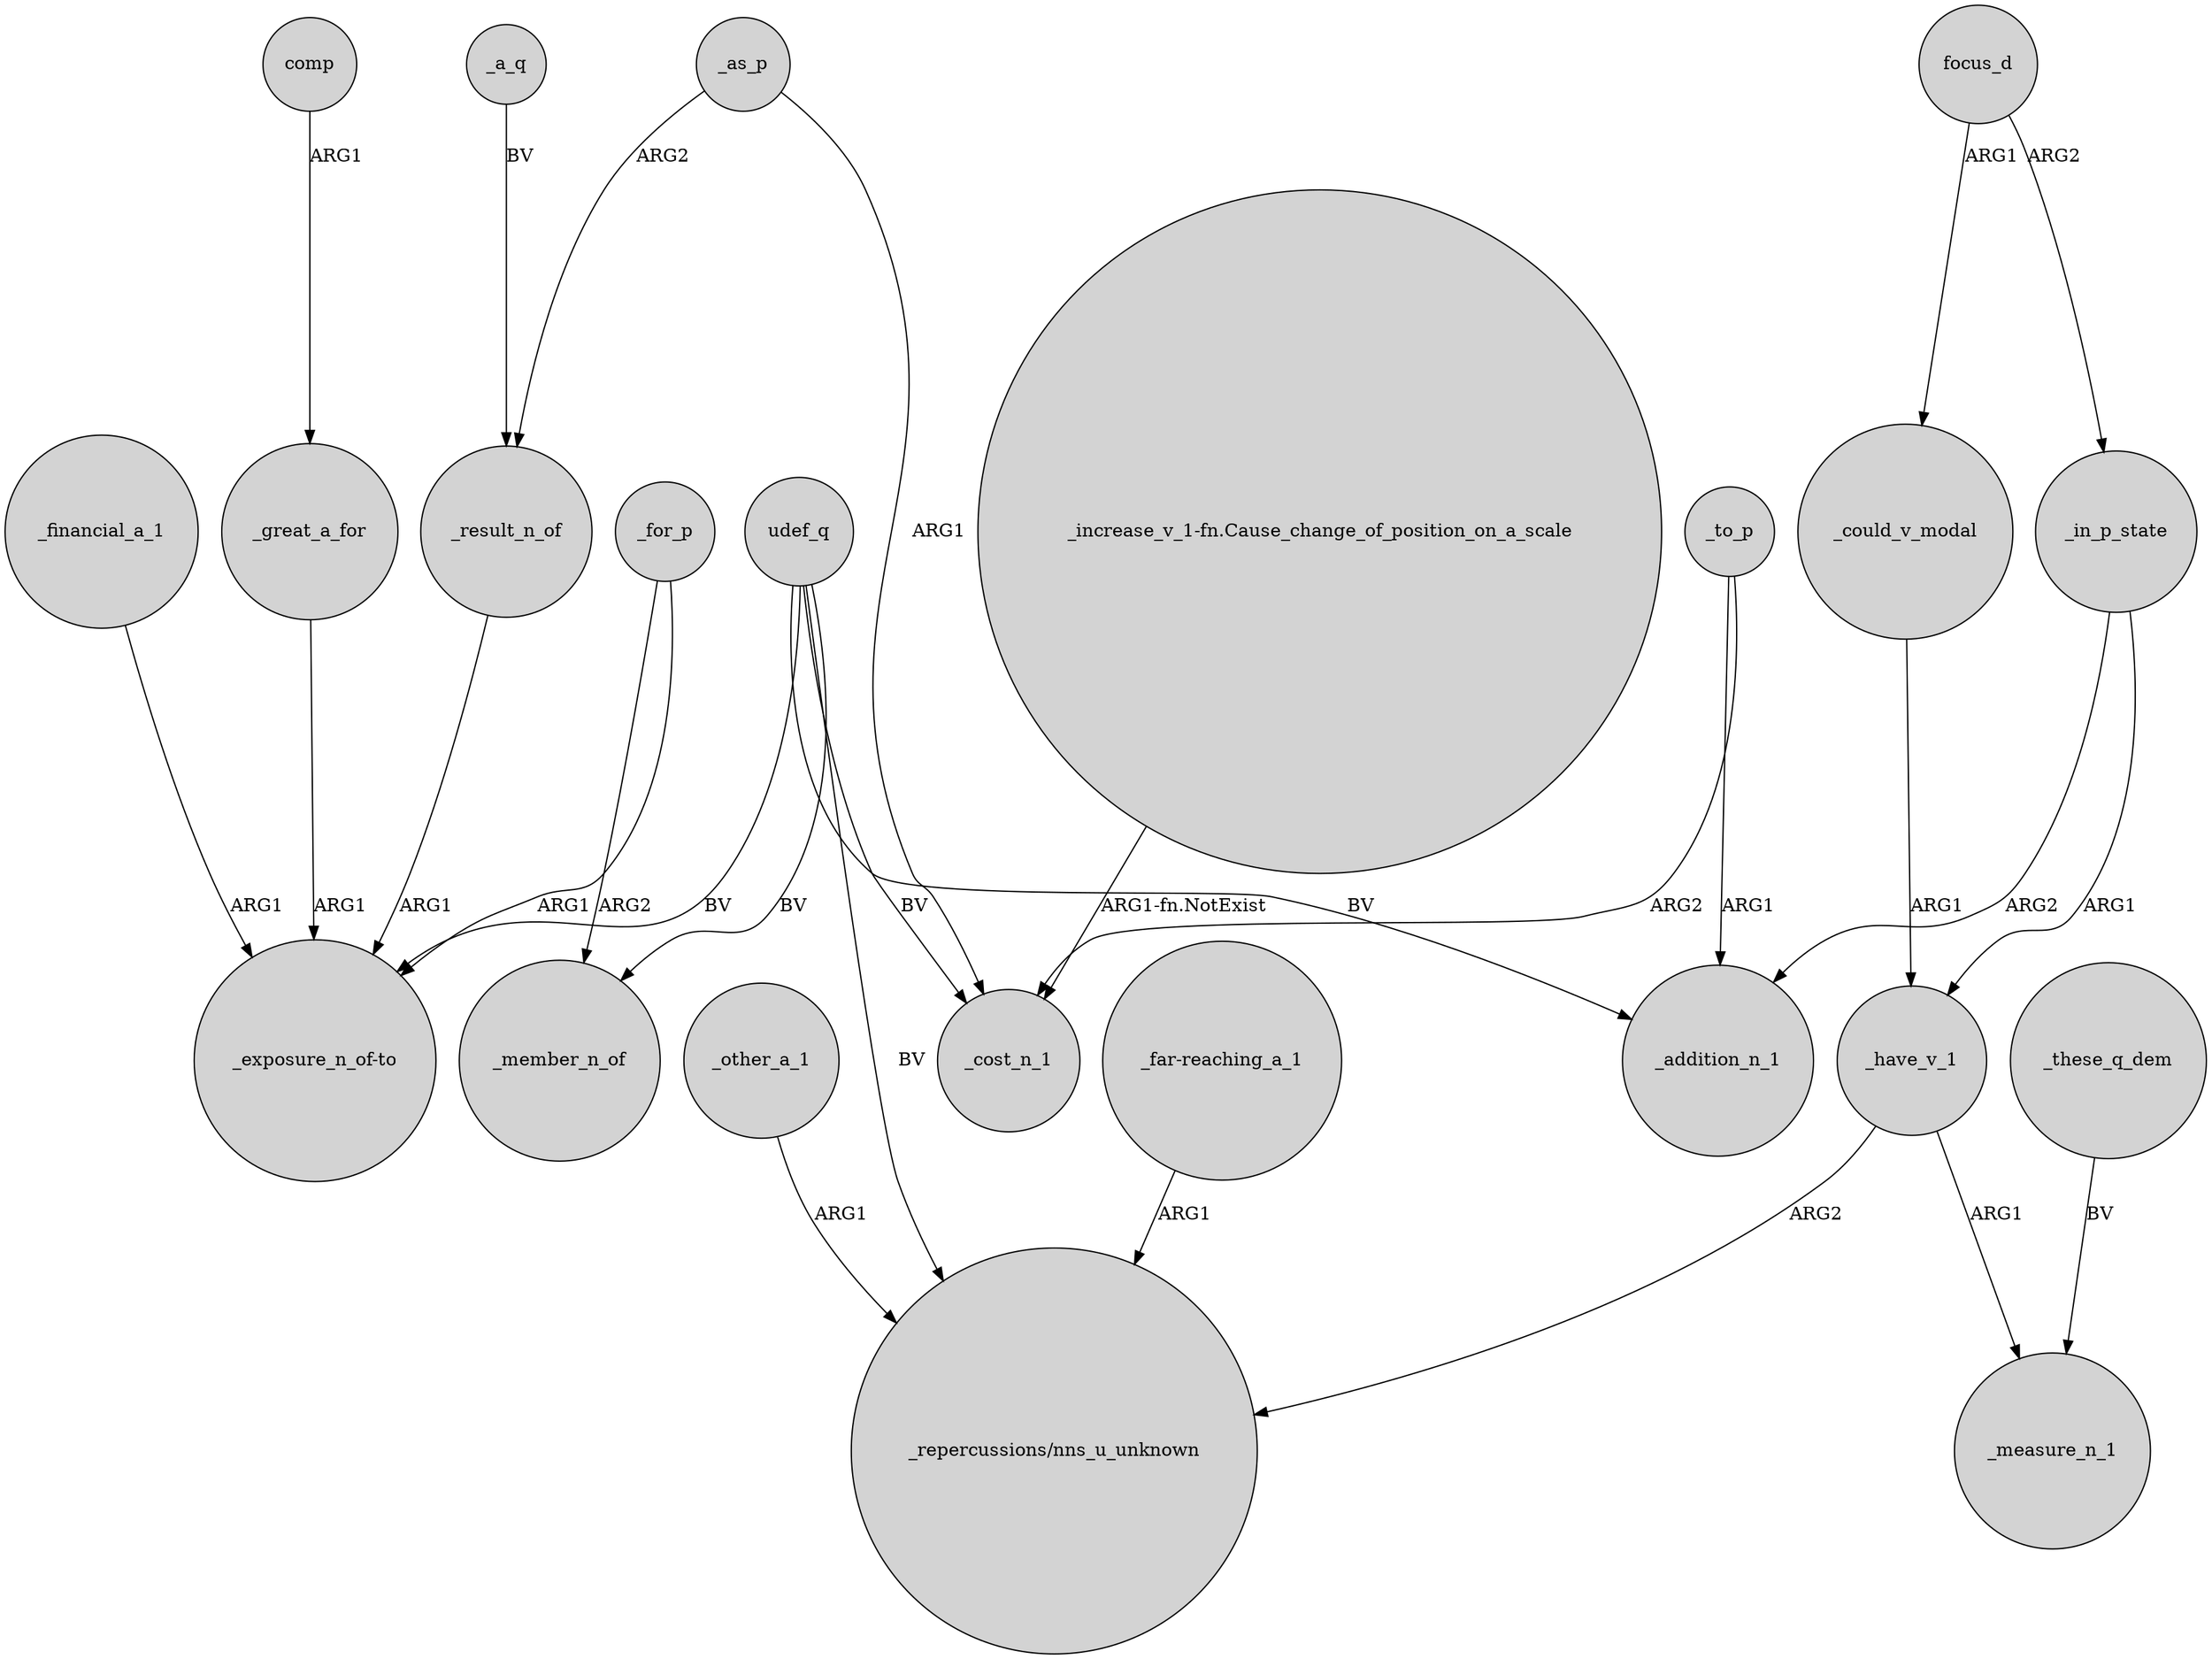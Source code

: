 digraph {
	node [shape=circle style=filled]
	_have_v_1 -> "_repercussions/nns_u_unknown" [label=ARG2]
	_for_p -> "_exposure_n_of-to" [label=ARG1]
	focus_d -> _in_p_state [label=ARG2]
	focus_d -> _could_v_modal [label=ARG1]
	_a_q -> _result_n_of [label=BV]
	_other_a_1 -> "_repercussions/nns_u_unknown" [label=ARG1]
	_these_q_dem -> _measure_n_1 [label=BV]
	udef_q -> _cost_n_1 [label=BV]
	"_increase_v_1-fn.Cause_change_of_position_on_a_scale" -> _cost_n_1 [label="ARG1-fn.NotExist"]
	_financial_a_1 -> "_exposure_n_of-to" [label=ARG1]
	comp -> _great_a_for [label=ARG1]
	"_far-reaching_a_1" -> "_repercussions/nns_u_unknown" [label=ARG1]
	_have_v_1 -> _measure_n_1 [label=ARG1]
	_could_v_modal -> _have_v_1 [label=ARG1]
	_as_p -> _result_n_of [label=ARG2]
	udef_q -> "_repercussions/nns_u_unknown" [label=BV]
	udef_q -> _member_n_of [label=BV]
	_great_a_for -> "_exposure_n_of-to" [label=ARG1]
	udef_q -> _addition_n_1 [label=BV]
	_in_p_state -> _addition_n_1 [label=ARG2]
	_for_p -> _member_n_of [label=ARG2]
	udef_q -> "_exposure_n_of-to" [label=BV]
	_in_p_state -> _have_v_1 [label=ARG1]
	_to_p -> _addition_n_1 [label=ARG1]
	_to_p -> _cost_n_1 [label=ARG2]
	_as_p -> _cost_n_1 [label=ARG1]
	_result_n_of -> "_exposure_n_of-to" [label=ARG1]
}
